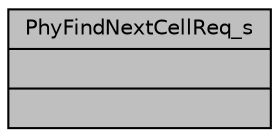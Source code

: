 digraph "PhyFindNextCellReq_s"
{
 // LATEX_PDF_SIZE
  edge [fontname="Helvetica",fontsize="10",labelfontname="Helvetica",labelfontsize="10"];
  node [fontname="Helvetica",fontsize="10",shape=record];
  Node1 [label="{PhyFindNextCellReq_s\n||}",height=0.2,width=0.4,color="black", fillcolor="grey75", style="filled", fontcolor="black",tooltip=" "];
}
